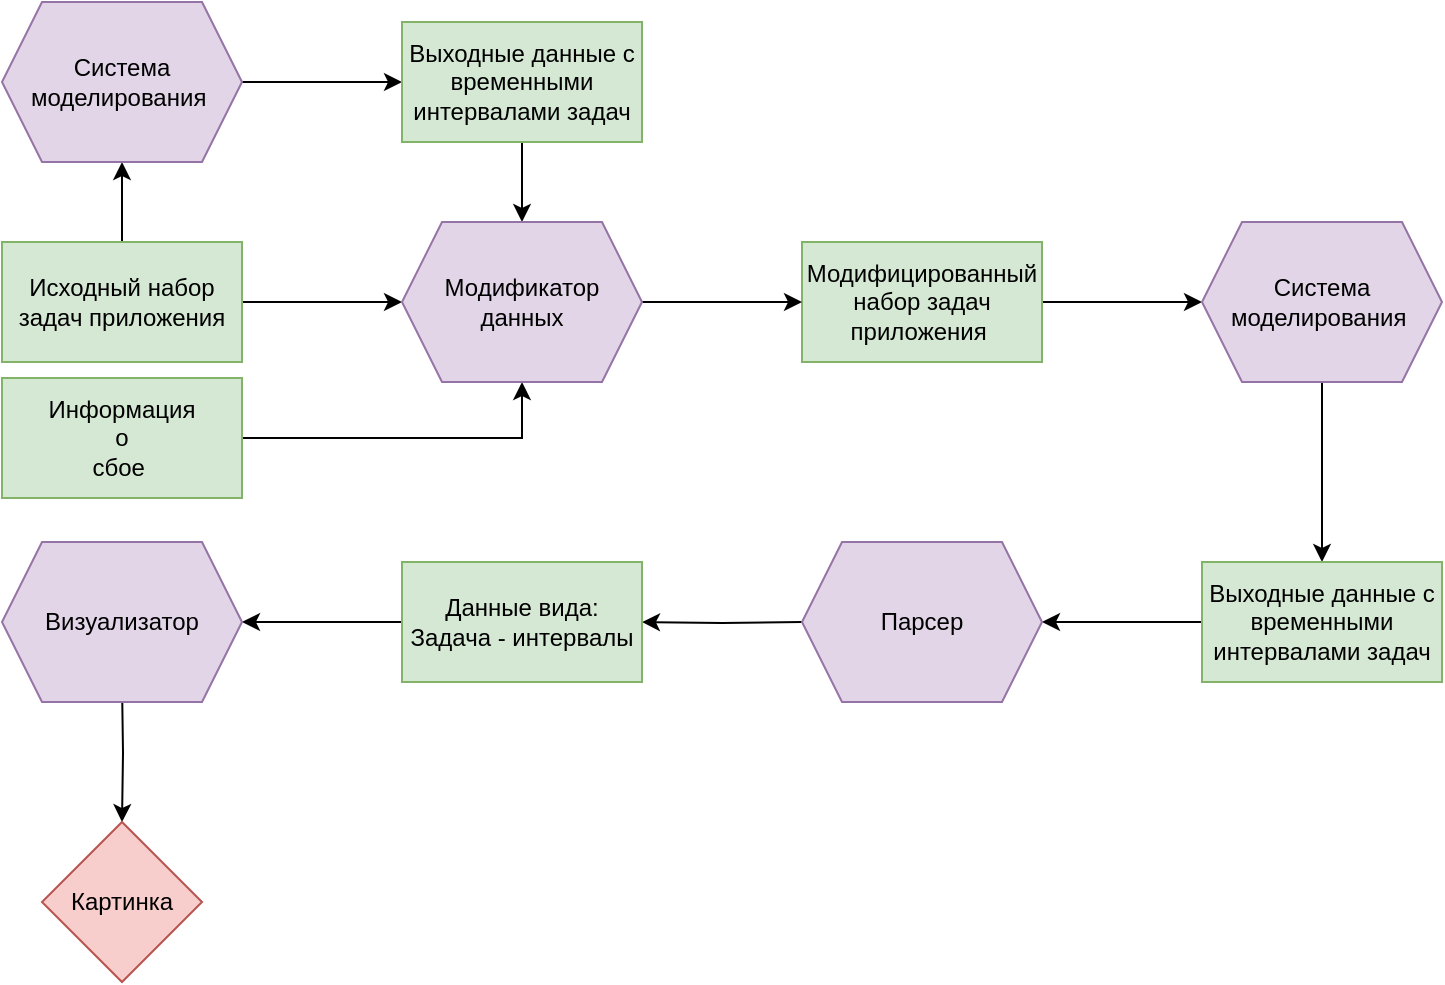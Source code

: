 <mxfile version="21.2.1" type="github">
  <diagram id="vMUE3m7khSlnGyN7Ei7Q" name="Page-1">
    <mxGraphModel dx="1024" dy="551" grid="0" gridSize="10" guides="1" tooltips="1" connect="1" arrows="1" fold="1" page="1" pageScale="1" pageWidth="827" pageHeight="1169" math="0" shadow="0">
      <root>
        <mxCell id="0" />
        <mxCell id="1" parent="0" />
        <mxCell id="6aKqZ11WGvorcc52aC_h-4" style="edgeStyle=orthogonalEdgeStyle;rounded=0;orthogonalLoop=1;jettySize=auto;html=1;exitX=0.5;exitY=0;exitDx=0;exitDy=0;entryX=0.5;entryY=1;entryDx=0;entryDy=0;" edge="1" parent="1" source="W3VzuPaif6dFzCowXKQo-1" target="6aKqZ11WGvorcc52aC_h-3">
          <mxGeometry relative="1" as="geometry" />
        </mxCell>
        <mxCell id="6aKqZ11WGvorcc52aC_h-13" style="edgeStyle=orthogonalEdgeStyle;rounded=0;orthogonalLoop=1;jettySize=auto;html=1;exitX=1;exitY=0.5;exitDx=0;exitDy=0;entryX=0;entryY=0.5;entryDx=0;entryDy=0;" edge="1" parent="1" source="W3VzuPaif6dFzCowXKQo-1" target="6aKqZ11WGvorcc52aC_h-9">
          <mxGeometry relative="1" as="geometry" />
        </mxCell>
        <mxCell id="W3VzuPaif6dFzCowXKQo-1" value="Исходный набор задач приложения" style="rounded=0;whiteSpace=wrap;html=1;fillColor=#d5e8d4;strokeColor=#82b366;shadow=0;glass=0;" parent="1" vertex="1">
          <mxGeometry x="80" y="320" width="120" height="60" as="geometry" />
        </mxCell>
        <mxCell id="W3VzuPaif6dFzCowXKQo-8" value="" style="edgeStyle=orthogonalEdgeStyle;rounded=0;orthogonalLoop=1;jettySize=auto;html=1;" parent="1" source="W3VzuPaif6dFzCowXKQo-5" target="W3VzuPaif6dFzCowXKQo-7" edge="1">
          <mxGeometry relative="1" as="geometry" />
        </mxCell>
        <mxCell id="W3VzuPaif6dFzCowXKQo-5" value="Модифицированный набор задач приложения&amp;nbsp;" style="whiteSpace=wrap;html=1;fillColor=#d5e8d4;strokeColor=#82b366;" parent="1" vertex="1">
          <mxGeometry x="480" y="320" width="120" height="60" as="geometry" />
        </mxCell>
        <mxCell id="W3VzuPaif6dFzCowXKQo-10" value="" style="edgeStyle=orthogonalEdgeStyle;rounded=0;orthogonalLoop=1;jettySize=auto;html=1;" parent="1" source="W3VzuPaif6dFzCowXKQo-7" target="W3VzuPaif6dFzCowXKQo-9" edge="1">
          <mxGeometry relative="1" as="geometry" />
        </mxCell>
        <mxCell id="W3VzuPaif6dFzCowXKQo-7" value="Система моделирования&amp;nbsp;" style="shape=hexagon;perimeter=hexagonPerimeter2;whiteSpace=wrap;html=1;fixedSize=1;fillColor=#e1d5e7;strokeColor=#9673a6;" parent="1" vertex="1">
          <mxGeometry x="680" y="310" width="120" height="80" as="geometry" />
        </mxCell>
        <mxCell id="W3VzuPaif6dFzCowXKQo-20" value="" style="edgeStyle=orthogonalEdgeStyle;rounded=0;orthogonalLoop=1;jettySize=auto;html=1;" parent="1" source="W3VzuPaif6dFzCowXKQo-9" target="W3VzuPaif6dFzCowXKQo-19" edge="1">
          <mxGeometry relative="1" as="geometry" />
        </mxCell>
        <mxCell id="W3VzuPaif6dFzCowXKQo-9" value="Выходные данные с временными интервалами задач" style="whiteSpace=wrap;html=1;fillColor=#d5e8d4;strokeColor=#82b366;" parent="1" vertex="1">
          <mxGeometry x="680" y="480" width="120" height="60" as="geometry" />
        </mxCell>
        <mxCell id="W3VzuPaif6dFzCowXKQo-14" value="" style="edgeStyle=orthogonalEdgeStyle;rounded=0;orthogonalLoop=1;jettySize=auto;html=1;" parent="1" target="W3VzuPaif6dFzCowXKQo-13" edge="1">
          <mxGeometry relative="1" as="geometry">
            <mxPoint x="480" y="510" as="sourcePoint" />
          </mxGeometry>
        </mxCell>
        <mxCell id="W3VzuPaif6dFzCowXKQo-22" value="" style="edgeStyle=orthogonalEdgeStyle;rounded=0;orthogonalLoop=1;jettySize=auto;html=1;" parent="1" source="W3VzuPaif6dFzCowXKQo-13" target="W3VzuPaif6dFzCowXKQo-21" edge="1">
          <mxGeometry relative="1" as="geometry" />
        </mxCell>
        <mxCell id="W3VzuPaif6dFzCowXKQo-13" value="Данные вида:&lt;br&gt;Задача - интервалы" style="whiteSpace=wrap;html=1;fillColor=#d5e8d4;strokeColor=#82b366;" parent="1" vertex="1">
          <mxGeometry x="280" y="480" width="120" height="60" as="geometry" />
        </mxCell>
        <mxCell id="W3VzuPaif6dFzCowXKQo-18" value="" style="edgeStyle=orthogonalEdgeStyle;rounded=0;orthogonalLoop=1;jettySize=auto;html=1;" parent="1" target="W3VzuPaif6dFzCowXKQo-17" edge="1">
          <mxGeometry relative="1" as="geometry">
            <mxPoint x="140" y="540" as="sourcePoint" />
          </mxGeometry>
        </mxCell>
        <mxCell id="W3VzuPaif6dFzCowXKQo-17" value="Картинка" style="rhombus;whiteSpace=wrap;html=1;fillColor=#f8cecc;strokeColor=#b85450;" parent="1" vertex="1">
          <mxGeometry x="100" y="610" width="80" height="80" as="geometry" />
        </mxCell>
        <mxCell id="W3VzuPaif6dFzCowXKQo-19" value="Парсер" style="shape=hexagon;perimeter=hexagonPerimeter2;whiteSpace=wrap;html=1;fixedSize=1;fillColor=#e1d5e7;strokeColor=#9673a6;" parent="1" vertex="1">
          <mxGeometry x="480" y="470" width="120" height="80" as="geometry" />
        </mxCell>
        <mxCell id="W3VzuPaif6dFzCowXKQo-21" value="Визуализатор" style="shape=hexagon;perimeter=hexagonPerimeter2;whiteSpace=wrap;html=1;fixedSize=1;fillColor=#e1d5e7;strokeColor=#9673a6;" parent="1" vertex="1">
          <mxGeometry x="80" y="470" width="120" height="80" as="geometry" />
        </mxCell>
        <mxCell id="6aKqZ11WGvorcc52aC_h-12" style="edgeStyle=orthogonalEdgeStyle;rounded=0;orthogonalLoop=1;jettySize=auto;html=1;exitX=1;exitY=0.5;exitDx=0;exitDy=0;entryX=0.5;entryY=1;entryDx=0;entryDy=0;" edge="1" parent="1" source="6aKqZ11WGvorcc52aC_h-1" target="6aKqZ11WGvorcc52aC_h-9">
          <mxGeometry relative="1" as="geometry" />
        </mxCell>
        <mxCell id="6aKqZ11WGvorcc52aC_h-1" value="Информация&lt;br style=&quot;border-color: var(--border-color);&quot;&gt;о&lt;br style=&quot;border-color: var(--border-color);&quot;&gt;сбое&amp;nbsp;" style="rounded=0;whiteSpace=wrap;html=1;fillColor=#d5e8d4;strokeColor=#82b366;" vertex="1" parent="1">
          <mxGeometry x="80" y="388" width="120" height="60" as="geometry" />
        </mxCell>
        <mxCell id="6aKqZ11WGvorcc52aC_h-6" style="edgeStyle=orthogonalEdgeStyle;rounded=0;orthogonalLoop=1;jettySize=auto;html=1;exitX=1;exitY=0.5;exitDx=0;exitDy=0;" edge="1" parent="1" source="6aKqZ11WGvorcc52aC_h-3" target="6aKqZ11WGvorcc52aC_h-5">
          <mxGeometry relative="1" as="geometry" />
        </mxCell>
        <mxCell id="6aKqZ11WGvorcc52aC_h-3" value="Система моделирования&amp;nbsp;" style="shape=hexagon;perimeter=hexagonPerimeter2;whiteSpace=wrap;html=1;fixedSize=1;fillColor=#e1d5e7;strokeColor=#9673a6;" vertex="1" parent="1">
          <mxGeometry x="80" y="200" width="120" height="80" as="geometry" />
        </mxCell>
        <mxCell id="6aKqZ11WGvorcc52aC_h-14" style="edgeStyle=orthogonalEdgeStyle;rounded=0;orthogonalLoop=1;jettySize=auto;html=1;exitX=0.5;exitY=1;exitDx=0;exitDy=0;entryX=0.5;entryY=0;entryDx=0;entryDy=0;" edge="1" parent="1" source="6aKqZ11WGvorcc52aC_h-5" target="6aKqZ11WGvorcc52aC_h-9">
          <mxGeometry relative="1" as="geometry" />
        </mxCell>
        <mxCell id="6aKqZ11WGvorcc52aC_h-5" value="Выходные данные с временными интервалами задач" style="rounded=0;whiteSpace=wrap;html=1;fillColor=#d5e8d4;strokeColor=#82b366;" vertex="1" parent="1">
          <mxGeometry x="280" y="210" width="120" height="60" as="geometry" />
        </mxCell>
        <mxCell id="6aKqZ11WGvorcc52aC_h-15" style="edgeStyle=orthogonalEdgeStyle;rounded=0;orthogonalLoop=1;jettySize=auto;html=1;exitX=1;exitY=0.5;exitDx=0;exitDy=0;" edge="1" parent="1" source="6aKqZ11WGvorcc52aC_h-9" target="W3VzuPaif6dFzCowXKQo-5">
          <mxGeometry relative="1" as="geometry" />
        </mxCell>
        <mxCell id="6aKqZ11WGvorcc52aC_h-9" value="&amp;nbsp;Модификатор&amp;nbsp;&lt;br style=&quot;border-color: var(--border-color);&quot;&gt;&lt;span style=&quot;border-color: var(--border-color);&quot;&gt;данных&lt;/span&gt;" style="shape=hexagon;perimeter=hexagonPerimeter2;whiteSpace=wrap;html=1;fixedSize=1;fillColor=#e1d5e7;strokeColor=#9673a6;" vertex="1" parent="1">
          <mxGeometry x="280" y="310" width="120" height="80" as="geometry" />
        </mxCell>
      </root>
    </mxGraphModel>
  </diagram>
</mxfile>
